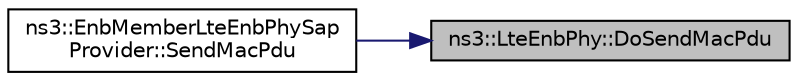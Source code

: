 digraph "ns3::LteEnbPhy::DoSendMacPdu"
{
 // LATEX_PDF_SIZE
  edge [fontname="Helvetica",fontsize="10",labelfontname="Helvetica",labelfontsize="10"];
  node [fontname="Helvetica",fontsize="10",shape=record];
  rankdir="RL";
  Node1 [label="ns3::LteEnbPhy::DoSendMacPdu",height=0.2,width=0.4,color="black", fillcolor="grey75", style="filled", fontcolor="black",tooltip="Queue the MAC PDU to be sent (according to m_macChTtiDelay)"];
  Node1 -> Node2 [dir="back",color="midnightblue",fontsize="10",style="solid",fontname="Helvetica"];
  Node2 [label="ns3::EnbMemberLteEnbPhySap\lProvider::SendMacPdu",height=0.2,width=0.4,color="black", fillcolor="white", style="filled",URL="$classns3_1_1_enb_member_lte_enb_phy_sap_provider.html#a6df331066c8b2bd05402340ec5ded518",tooltip="Send the MAC PDU to the channel."];
}
